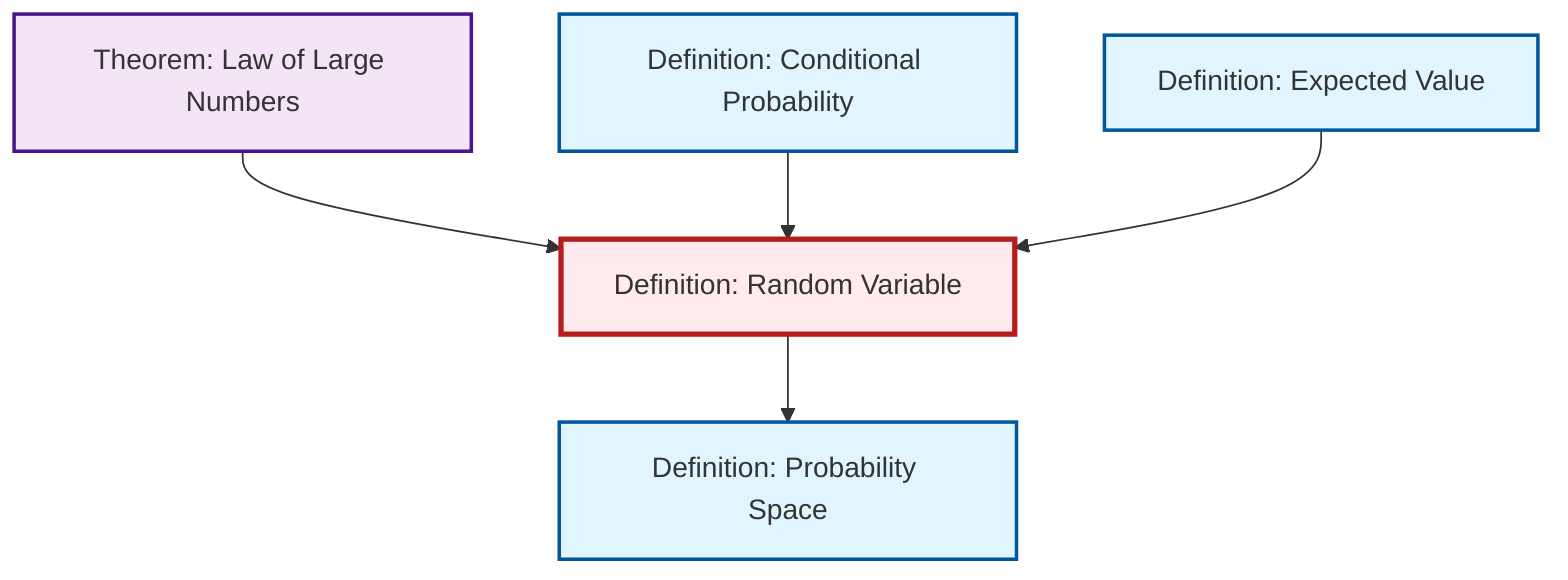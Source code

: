 graph TD
    classDef definition fill:#e1f5fe,stroke:#01579b,stroke-width:2px
    classDef theorem fill:#f3e5f5,stroke:#4a148c,stroke-width:2px
    classDef axiom fill:#fff3e0,stroke:#e65100,stroke-width:2px
    classDef example fill:#e8f5e9,stroke:#1b5e20,stroke-width:2px
    classDef current fill:#ffebee,stroke:#b71c1c,stroke-width:3px
    def-probability-space["Definition: Probability Space"]:::definition
    thm-law-of-large-numbers["Theorem: Law of Large Numbers"]:::theorem
    def-conditional-probability["Definition: Conditional Probability"]:::definition
    def-expectation["Definition: Expected Value"]:::definition
    def-random-variable["Definition: Random Variable"]:::definition
    thm-law-of-large-numbers --> def-random-variable
    def-conditional-probability --> def-random-variable
    def-random-variable --> def-probability-space
    def-expectation --> def-random-variable
    class def-random-variable current